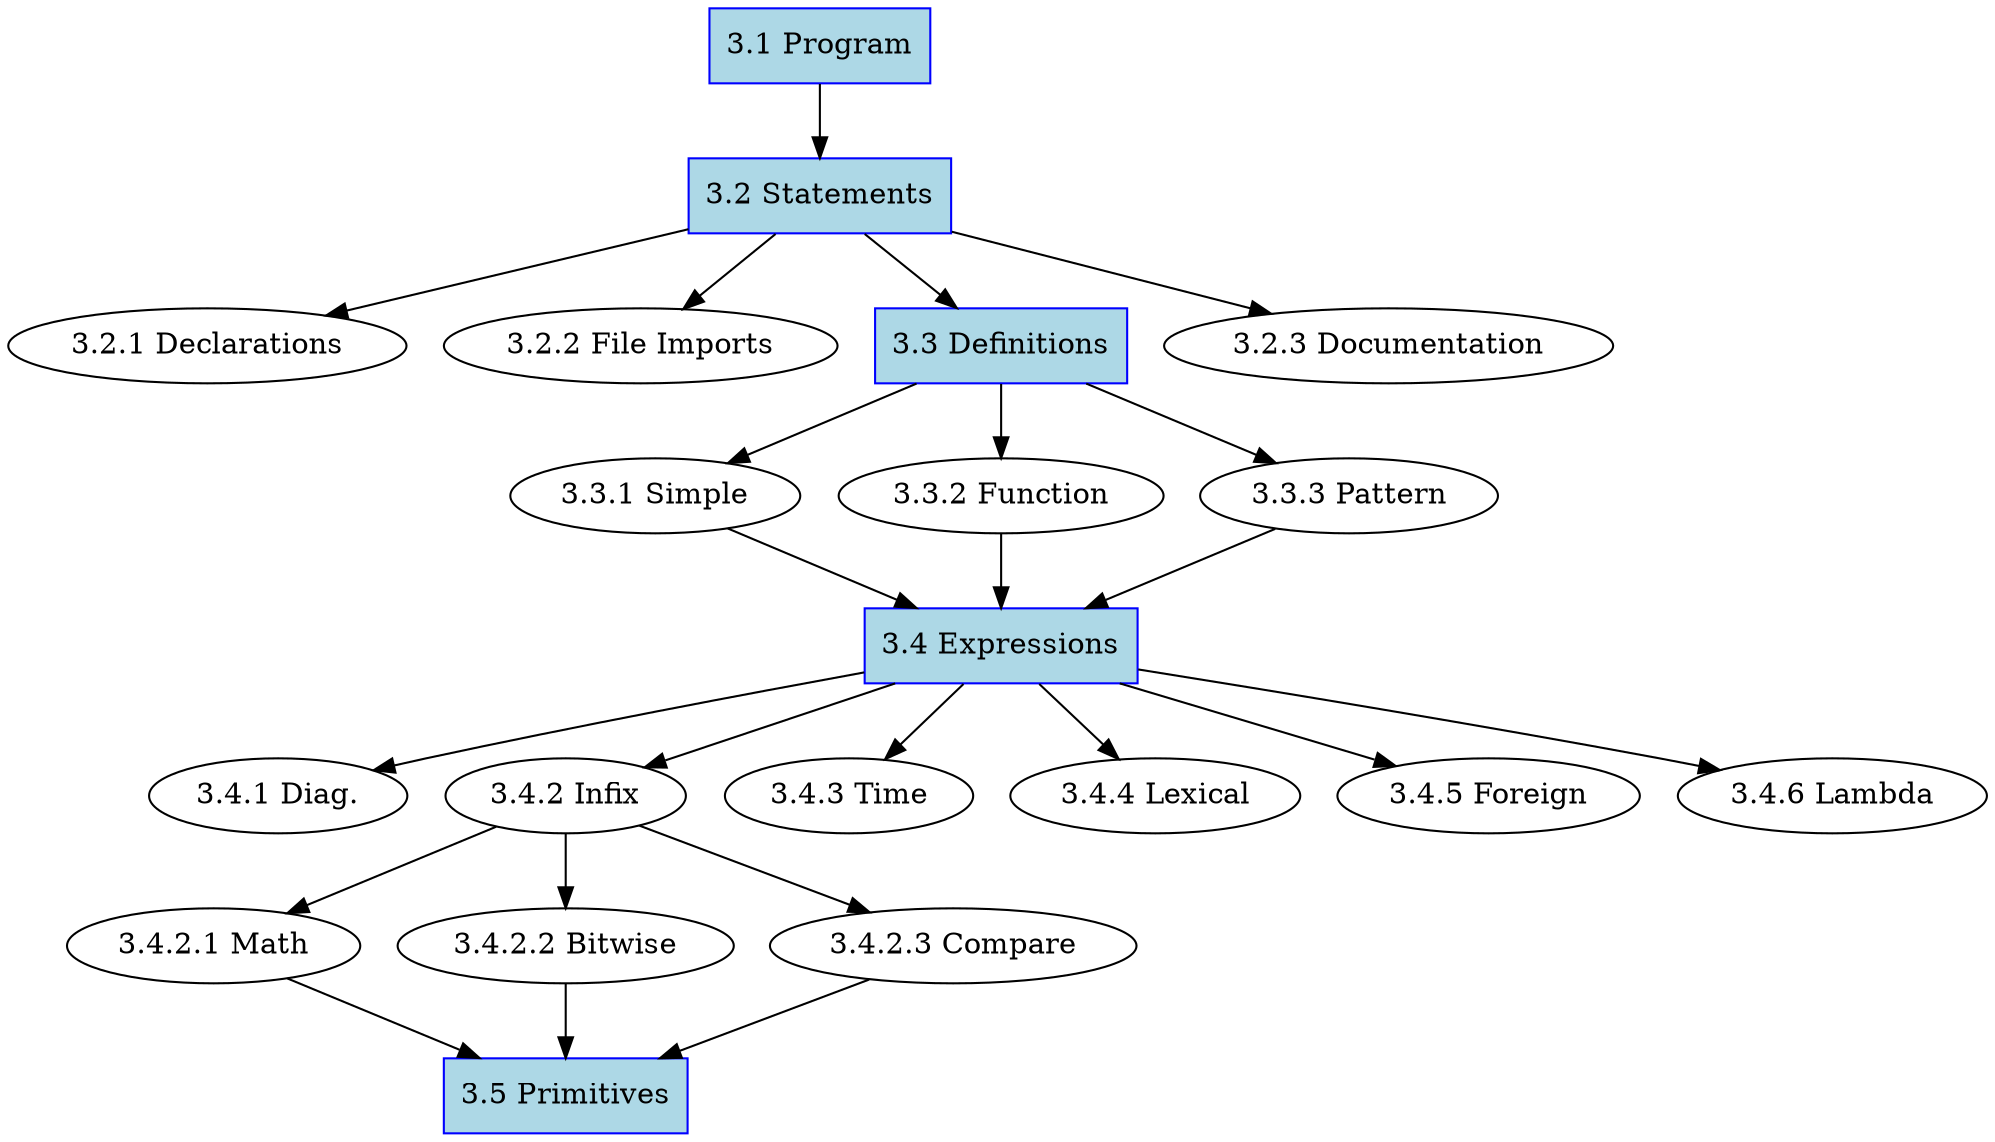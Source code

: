  
strict digraph faustflow {
    root=syntax;
    ordering=out;
      
    declaration[label="3.2.1 Declarations"];
  	fileimport[label="3.2.2 File Imports"];
	documentation[label="3.2.3 Documentation"];

    simple[label="3.3.1 Simple"];
    fundef[label="3.3.2 Function"];
    patdef[label="3.3.3 Pattern"];
    
    diag[label="3.4.1 Diag."];
    math[label="3.4.2.1 Math"];
    bit[label="3.4.2.2 Bitwise"];
    cmp[label="3.4.2.3 Compare"];
    
    time[label="3.4.3 Time"];
    env[label="3.4.4 Lexical"];
    foreign[label="3.4.5 Foreign"];
    prog[label="3.4.6 Lambda"];

    infix[label="3.4.2 Infix"];


    node[shape=box, color=blue, fillcolor=lightblue, style=filled];
    program[label="3.1 Program"];
    statement[label="3.2 Statements"];
    definition[label="3.3 Definitions"];
    expr[label="3.4 Expressions"];
    prim[label="3.5 Primitives"];
  

    program->statement;
    statement->declaration;
    statement->fileimport;
    statement->definition;
    statement->documentation;
     
    definition->simple->expr;
    definition->fundef->expr;
    definition->patdef->expr;

    expr->diag;		
    expr->infix;
    
    infix->math->prim;
    infix->bit->prim;
    infix->cmp->prim;

    expr->time;
    expr->env;
    expr->foreign;
    expr->prog;
    
}
